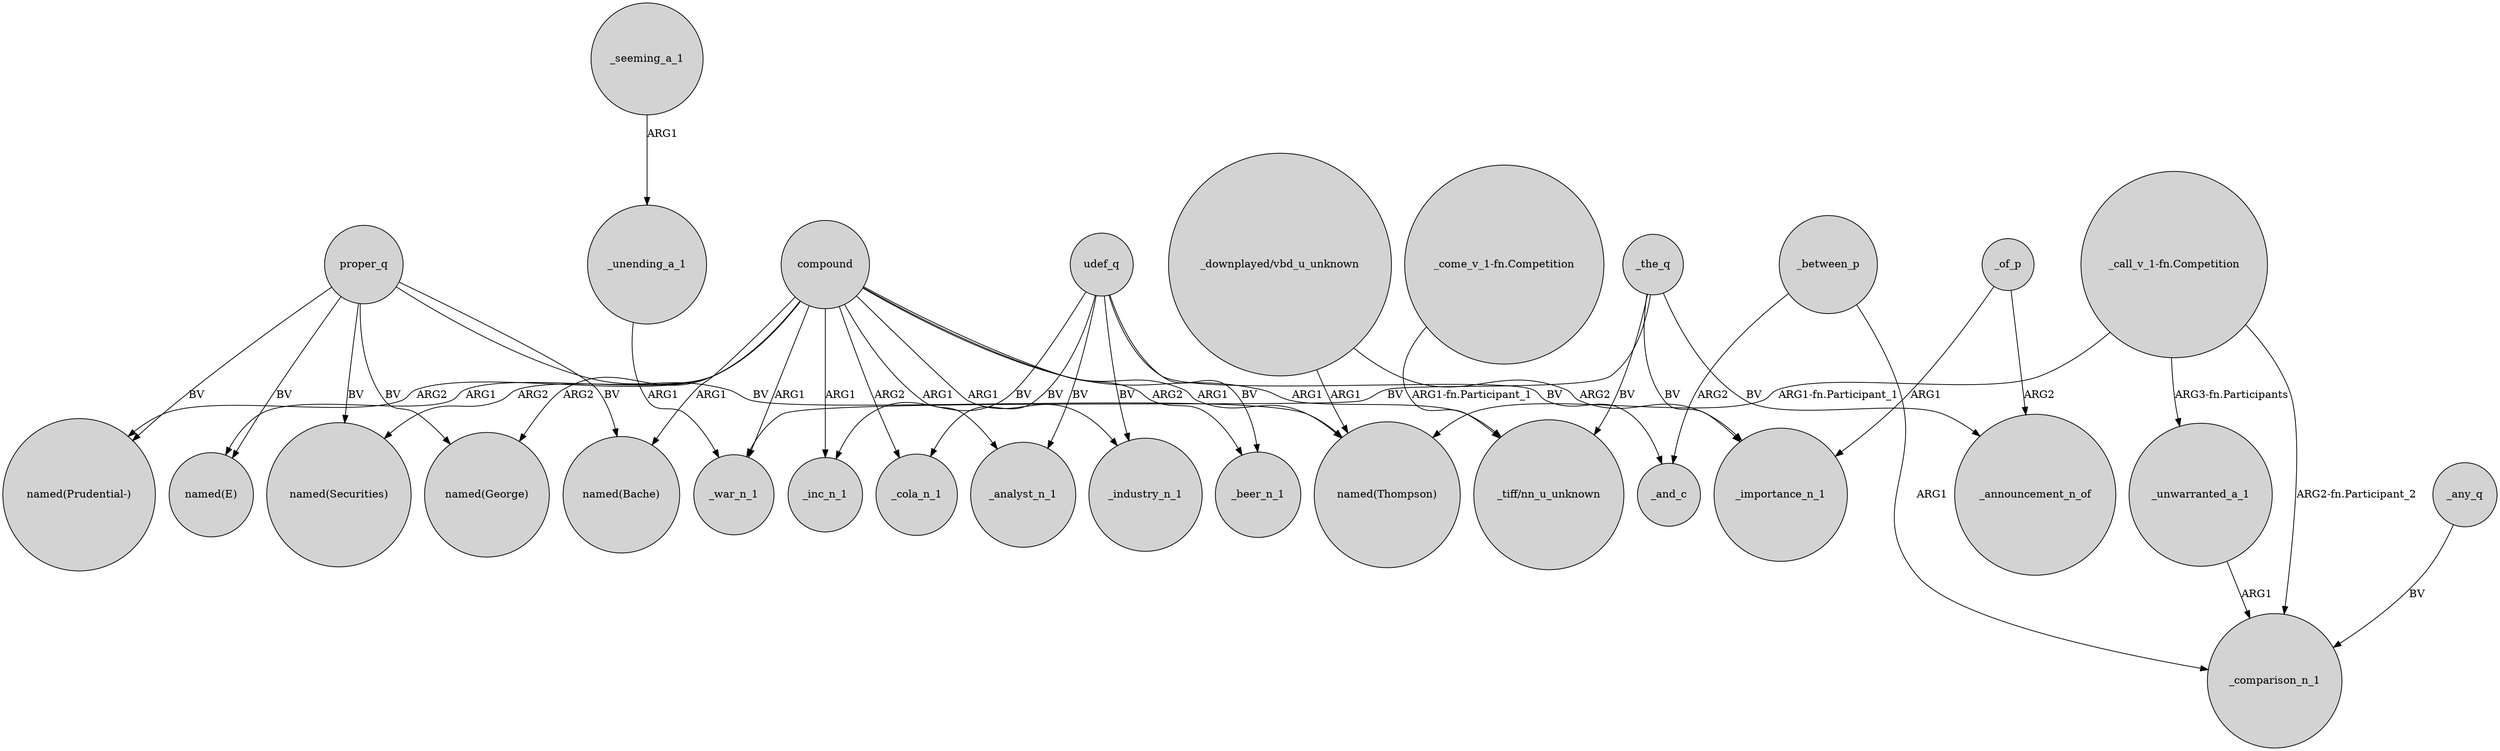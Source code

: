 digraph {
	node [shape=circle style=filled]
	compound -> "_tiff/nn_u_unknown" [label=ARG1]
	_the_q -> _importance_n_1 [label=BV]
	_the_q -> _war_n_1 [label=BV]
	compound -> "named(Thompson)" [label=ARG1]
	proper_q -> "named(Securities)" [label=BV]
	udef_q -> _analyst_n_1 [label=BV]
	compound -> "named(Bache)" [label=ARG1]
	_the_q -> _announcement_n_of [label=BV]
	"_downplayed/vbd_u_unknown" -> "named(Thompson)" [label=ARG1]
	"_come_v_1-fn.Competition" -> "_tiff/nn_u_unknown" [label="ARG1-fn.Participant_1"]
	_of_p -> _announcement_n_of [label=ARG2]
	udef_q -> _cola_n_1 [label=BV]
	compound -> "named(E)" [label=ARG1]
	_of_p -> _importance_n_1 [label=ARG1]
	udef_q -> _and_c [label=BV]
	compound -> _cola_n_1 [label=ARG2]
	compound -> _inc_n_1 [label=ARG1]
	_unwarranted_a_1 -> _comparison_n_1 [label=ARG1]
	compound -> _industry_n_1 [label=ARG1]
	proper_q -> "named(Thompson)" [label=BV]
	_unending_a_1 -> _war_n_1 [label=ARG1]
	"_call_v_1-fn.Competition" -> _unwarranted_a_1 [label="ARG3-fn.Participants"]
	udef_q -> _inc_n_1 [label=BV]
	compound -> "named(Prudential-)" [label=ARG2]
	compound -> _analyst_n_1 [label=ARG1]
	_between_p -> _comparison_n_1 [label=ARG1]
	_any_q -> _comparison_n_1 [label=BV]
	compound -> "named(Securities)" [label=ARG2]
	"_downplayed/vbd_u_unknown" -> _importance_n_1 [label=ARG2]
	proper_q -> "named(George)" [label=BV]
	_seeming_a_1 -> _unending_a_1 [label=ARG1]
	compound -> _beer_n_1 [label=ARG2]
	"_call_v_1-fn.Competition" -> _comparison_n_1 [label="ARG2-fn.Participant_2"]
	proper_q -> "named(Prudential-)" [label=BV]
	udef_q -> _industry_n_1 [label=BV]
	proper_q -> "named(Bache)" [label=BV]
	_the_q -> "_tiff/nn_u_unknown" [label=BV]
	"_call_v_1-fn.Competition" -> "named(Thompson)" [label="ARG1-fn.Participant_1"]
	udef_q -> _beer_n_1 [label=BV]
	proper_q -> "named(E)" [label=BV]
	compound -> _war_n_1 [label=ARG1]
	_between_p -> _and_c [label=ARG2]
	compound -> "named(George)" [label=ARG2]
}
